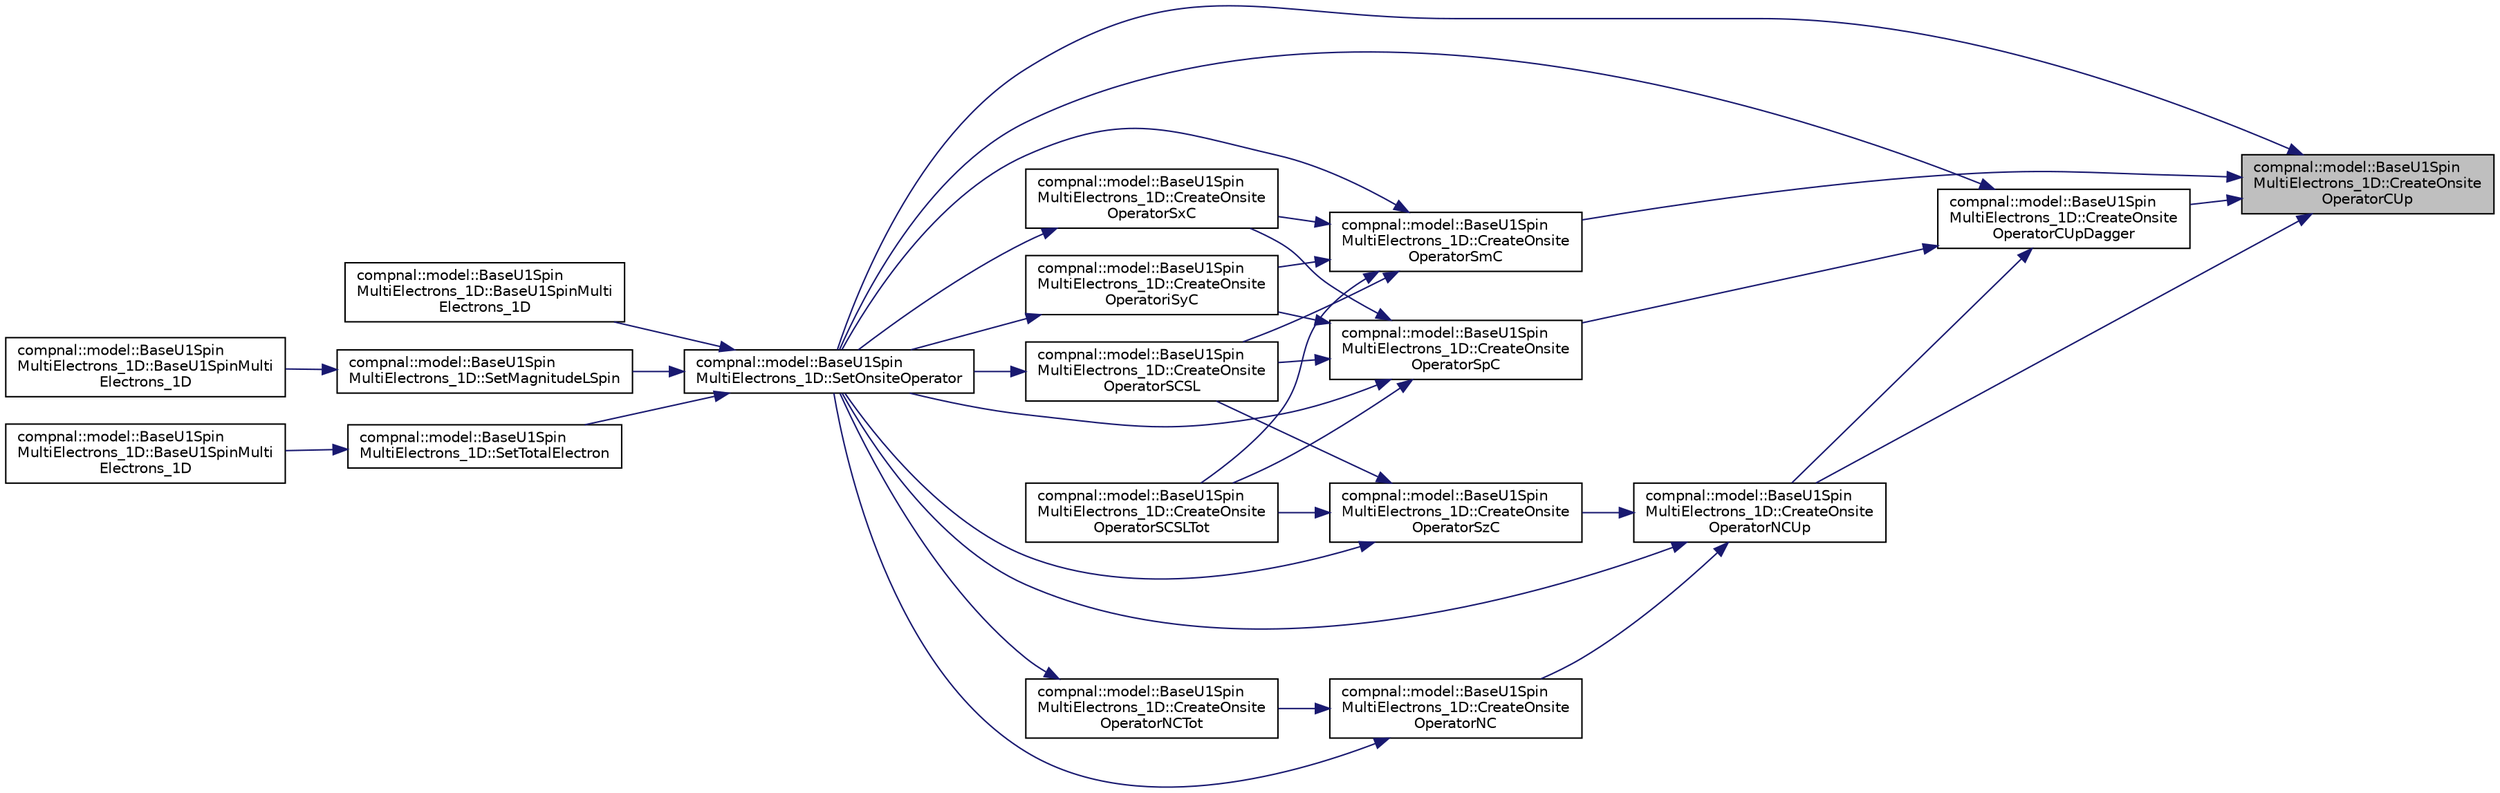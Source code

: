 digraph "compnal::model::BaseU1SpinMultiElectrons_1D::CreateOnsiteOperatorCUp"
{
 // INTERACTIVE_SVG=YES
 // LATEX_PDF_SIZE
  edge [fontname="Helvetica",fontsize="10",labelfontname="Helvetica",labelfontsize="10"];
  node [fontname="Helvetica",fontsize="10",shape=record];
  rankdir="RL";
  Node1 [label="compnal::model::BaseU1Spin\lMultiElectrons_1D::CreateOnsite\lOperatorCUp",height=0.2,width=0.4,color="black", fillcolor="grey75", style="filled", fontcolor="black",tooltip="Generate the annihilation operator for the electrons with the orbital  and the up spin ."];
  Node1 -> Node2 [dir="back",color="midnightblue",fontsize="10",style="solid",fontname="Helvetica"];
  Node2 [label="compnal::model::BaseU1Spin\lMultiElectrons_1D::CreateOnsite\lOperatorCUpDagger",height=0.2,width=0.4,color="black", fillcolor="white", style="filled",URL="$d6/d25/classcompnal_1_1model_1_1_base_u1_spin_multi_electrons__1_d.html#a19bbf84cb3c37496eaa0ee7afec4331f",tooltip="Generate the creation operator for the electrons with the orbital  and the up spin ."];
  Node2 -> Node3 [dir="back",color="midnightblue",fontsize="10",style="solid",fontname="Helvetica"];
  Node3 [label="compnal::model::BaseU1Spin\lMultiElectrons_1D::CreateOnsite\lOperatorNCUp",height=0.2,width=0.4,color="black", fillcolor="white", style="filled",URL="$d6/d25/classcompnal_1_1model_1_1_base_u1_spin_multi_electrons__1_d.html#af690f18f7e70aaf37f3d00b1da0fb8a2",tooltip="Generate the number operator for the electrons with the orbital  and the up spin ."];
  Node3 -> Node4 [dir="back",color="midnightblue",fontsize="10",style="solid",fontname="Helvetica"];
  Node4 [label="compnal::model::BaseU1Spin\lMultiElectrons_1D::CreateOnsite\lOperatorNC",height=0.2,width=0.4,color="black", fillcolor="white", style="filled",URL="$d6/d25/classcompnal_1_1model_1_1_base_u1_spin_multi_electrons__1_d.html#a84248fbd8412972f4ff51e6ff7a320d8",tooltip="Generate the number operator for the electrons with the orbital , ."];
  Node4 -> Node5 [dir="back",color="midnightblue",fontsize="10",style="solid",fontname="Helvetica"];
  Node5 [label="compnal::model::BaseU1Spin\lMultiElectrons_1D::CreateOnsite\lOperatorNCTot",height=0.2,width=0.4,color="black", fillcolor="white", style="filled",URL="$d6/d25/classcompnal_1_1model_1_1_base_u1_spin_multi_electrons__1_d.html#ad2ad35117dd5878ef6debfa0e459502e",tooltip="Generate the number operator for the electrons with the orbital , ."];
  Node5 -> Node6 [dir="back",color="midnightblue",fontsize="10",style="solid",fontname="Helvetica"];
  Node6 [label="compnal::model::BaseU1Spin\lMultiElectrons_1D::SetOnsiteOperator",height=0.2,width=0.4,color="black", fillcolor="white", style="filled",URL="$d6/d25/classcompnal_1_1model_1_1_base_u1_spin_multi_electrons__1_d.html#a4e56bb2b6493a742b5b06b3bfd8986a1",tooltip="Set onsite operators."];
  Node6 -> Node7 [dir="back",color="midnightblue",fontsize="10",style="solid",fontname="Helvetica"];
  Node7 [label="compnal::model::BaseU1Spin\lMultiElectrons_1D::BaseU1SpinMulti\lElectrons_1D",height=0.2,width=0.4,color="black", fillcolor="white", style="filled",URL="$d6/d25/classcompnal_1_1model_1_1_base_u1_spin_multi_electrons__1_d.html#a4359dad8dd513b330165945751b9661e",tooltip="Constructor of BaseU1SpinMultiElectrons_1D class."];
  Node6 -> Node8 [dir="back",color="midnightblue",fontsize="10",style="solid",fontname="Helvetica"];
  Node8 [label="compnal::model::BaseU1Spin\lMultiElectrons_1D::SetMagnitudeLSpin",height=0.2,width=0.4,color="black", fillcolor="white", style="filled",URL="$d6/d25/classcompnal_1_1model_1_1_base_u1_spin_multi_electrons__1_d.html#ae0fee27b35940b27fa0b26ddf23c3f1a",tooltip="Set the magnitude of the spin ."];
  Node8 -> Node9 [dir="back",color="midnightblue",fontsize="10",style="solid",fontname="Helvetica"];
  Node9 [label="compnal::model::BaseU1Spin\lMultiElectrons_1D::BaseU1SpinMulti\lElectrons_1D",height=0.2,width=0.4,color="black", fillcolor="white", style="filled",URL="$d6/d25/classcompnal_1_1model_1_1_base_u1_spin_multi_electrons__1_d.html#af5146e35331f0720223a7c00ae011ede",tooltip="Constructor of BaseU1SpinMultiElectrons_1D class."];
  Node6 -> Node10 [dir="back",color="midnightblue",fontsize="10",style="solid",fontname="Helvetica"];
  Node10 [label="compnal::model::BaseU1Spin\lMultiElectrons_1D::SetTotalElectron",height=0.2,width=0.4,color="black", fillcolor="white", style="filled",URL="$d6/d25/classcompnal_1_1model_1_1_base_u1_spin_multi_electrons__1_d.html#aa8de474777ff3fd902d18820dad5ff12",tooltip="Set the number of total electrons."];
  Node10 -> Node11 [dir="back",color="midnightblue",fontsize="10",style="solid",fontname="Helvetica"];
  Node11 [label="compnal::model::BaseU1Spin\lMultiElectrons_1D::BaseU1SpinMulti\lElectrons_1D",height=0.2,width=0.4,color="black", fillcolor="white", style="filled",URL="$d6/d25/classcompnal_1_1model_1_1_base_u1_spin_multi_electrons__1_d.html#a0e733e395381b4ef97ca3ec9eb26105a",tooltip="Constructor of BaseU1SpinMultiElectrons_1D class."];
  Node4 -> Node6 [dir="back",color="midnightblue",fontsize="10",style="solid",fontname="Helvetica"];
  Node3 -> Node12 [dir="back",color="midnightblue",fontsize="10",style="solid",fontname="Helvetica"];
  Node12 [label="compnal::model::BaseU1Spin\lMultiElectrons_1D::CreateOnsite\lOperatorSzC",height=0.2,width=0.4,color="black", fillcolor="white", style="filled",URL="$d6/d25/classcompnal_1_1model_1_1_base_u1_spin_multi_electrons__1_d.html#a5ae746eed7f08c1b115b720a4b6b480f",tooltip="Generate the spin operator for the z-direction for the electrons with the orbital ,..."];
  Node12 -> Node13 [dir="back",color="midnightblue",fontsize="10",style="solid",fontname="Helvetica"];
  Node13 [label="compnal::model::BaseU1Spin\lMultiElectrons_1D::CreateOnsite\lOperatorSCSL",height=0.2,width=0.4,color="black", fillcolor="white", style="filled",URL="$d6/d25/classcompnal_1_1model_1_1_base_u1_spin_multi_electrons__1_d.html#a0b80406ed5e4830bf7e2fd48f0622335",tooltip="Generate ."];
  Node13 -> Node6 [dir="back",color="midnightblue",fontsize="10",style="solid",fontname="Helvetica"];
  Node12 -> Node14 [dir="back",color="midnightblue",fontsize="10",style="solid",fontname="Helvetica"];
  Node14 [label="compnal::model::BaseU1Spin\lMultiElectrons_1D::CreateOnsite\lOperatorSCSLTot",height=0.2,width=0.4,color="black", fillcolor="white", style="filled",URL="$d6/d25/classcompnal_1_1model_1_1_base_u1_spin_multi_electrons__1_d.html#ab96b15b44c109f691bbc7ec7b93d4ba6",tooltip="Generate ."];
  Node12 -> Node6 [dir="back",color="midnightblue",fontsize="10",style="solid",fontname="Helvetica"];
  Node3 -> Node6 [dir="back",color="midnightblue",fontsize="10",style="solid",fontname="Helvetica"];
  Node2 -> Node15 [dir="back",color="midnightblue",fontsize="10",style="solid",fontname="Helvetica"];
  Node15 [label="compnal::model::BaseU1Spin\lMultiElectrons_1D::CreateOnsite\lOperatorSpC",height=0.2,width=0.4,color="black", fillcolor="white", style="filled",URL="$d6/d25/classcompnal_1_1model_1_1_base_u1_spin_multi_electrons__1_d.html#a8197c2df1595d2342a4632b18e0512ff",tooltip="Generate the raising operator for spin of the electrons with the orbital , ."];
  Node15 -> Node16 [dir="back",color="midnightblue",fontsize="10",style="solid",fontname="Helvetica"];
  Node16 [label="compnal::model::BaseU1Spin\lMultiElectrons_1D::CreateOnsite\lOperatoriSyC",height=0.2,width=0.4,color="black", fillcolor="white", style="filled",URL="$d6/d25/classcompnal_1_1model_1_1_base_u1_spin_multi_electrons__1_d.html#ab4b05b21529cffc2263d7423d9daf79a",tooltip="Generate the spin operator for the y-direction for the electrons with the orbital ,..."];
  Node16 -> Node6 [dir="back",color="midnightblue",fontsize="10",style="solid",fontname="Helvetica"];
  Node15 -> Node13 [dir="back",color="midnightblue",fontsize="10",style="solid",fontname="Helvetica"];
  Node15 -> Node14 [dir="back",color="midnightblue",fontsize="10",style="solid",fontname="Helvetica"];
  Node15 -> Node17 [dir="back",color="midnightblue",fontsize="10",style="solid",fontname="Helvetica"];
  Node17 [label="compnal::model::BaseU1Spin\lMultiElectrons_1D::CreateOnsite\lOperatorSxC",height=0.2,width=0.4,color="black", fillcolor="white", style="filled",URL="$d6/d25/classcompnal_1_1model_1_1_base_u1_spin_multi_electrons__1_d.html#aafc17ceaa853846b2335569319d04e77",tooltip="Generate the spin operator for the x-direction for the electrons with the orbital ,..."];
  Node17 -> Node6 [dir="back",color="midnightblue",fontsize="10",style="solid",fontname="Helvetica"];
  Node15 -> Node6 [dir="back",color="midnightblue",fontsize="10",style="solid",fontname="Helvetica"];
  Node2 -> Node6 [dir="back",color="midnightblue",fontsize="10",style="solid",fontname="Helvetica"];
  Node1 -> Node3 [dir="back",color="midnightblue",fontsize="10",style="solid",fontname="Helvetica"];
  Node1 -> Node18 [dir="back",color="midnightblue",fontsize="10",style="solid",fontname="Helvetica"];
  Node18 [label="compnal::model::BaseU1Spin\lMultiElectrons_1D::CreateOnsite\lOperatorSmC",height=0.2,width=0.4,color="black", fillcolor="white", style="filled",URL="$d6/d25/classcompnal_1_1model_1_1_base_u1_spin_multi_electrons__1_d.html#ae8882522614548811d1008a71b3b612d",tooltip="Generate the lowering operator for spin of the electrons with the orbital , ."];
  Node18 -> Node16 [dir="back",color="midnightblue",fontsize="10",style="solid",fontname="Helvetica"];
  Node18 -> Node13 [dir="back",color="midnightblue",fontsize="10",style="solid",fontname="Helvetica"];
  Node18 -> Node14 [dir="back",color="midnightblue",fontsize="10",style="solid",fontname="Helvetica"];
  Node18 -> Node17 [dir="back",color="midnightblue",fontsize="10",style="solid",fontname="Helvetica"];
  Node18 -> Node6 [dir="back",color="midnightblue",fontsize="10",style="solid",fontname="Helvetica"];
  Node1 -> Node6 [dir="back",color="midnightblue",fontsize="10",style="solid",fontname="Helvetica"];
}

